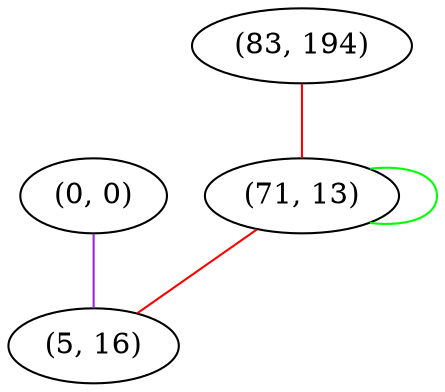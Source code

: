 graph "" {
"(0, 0)";
"(83, 194)";
"(71, 13)";
"(5, 16)";
"(0, 0)" -- "(5, 16)"  [color=purple, key=0, weight=4];
"(83, 194)" -- "(71, 13)"  [color=red, key=0, weight=1];
"(71, 13)" -- "(71, 13)"  [color=green, key=0, weight=2];
"(71, 13)" -- "(5, 16)"  [color=red, key=0, weight=1];
}
